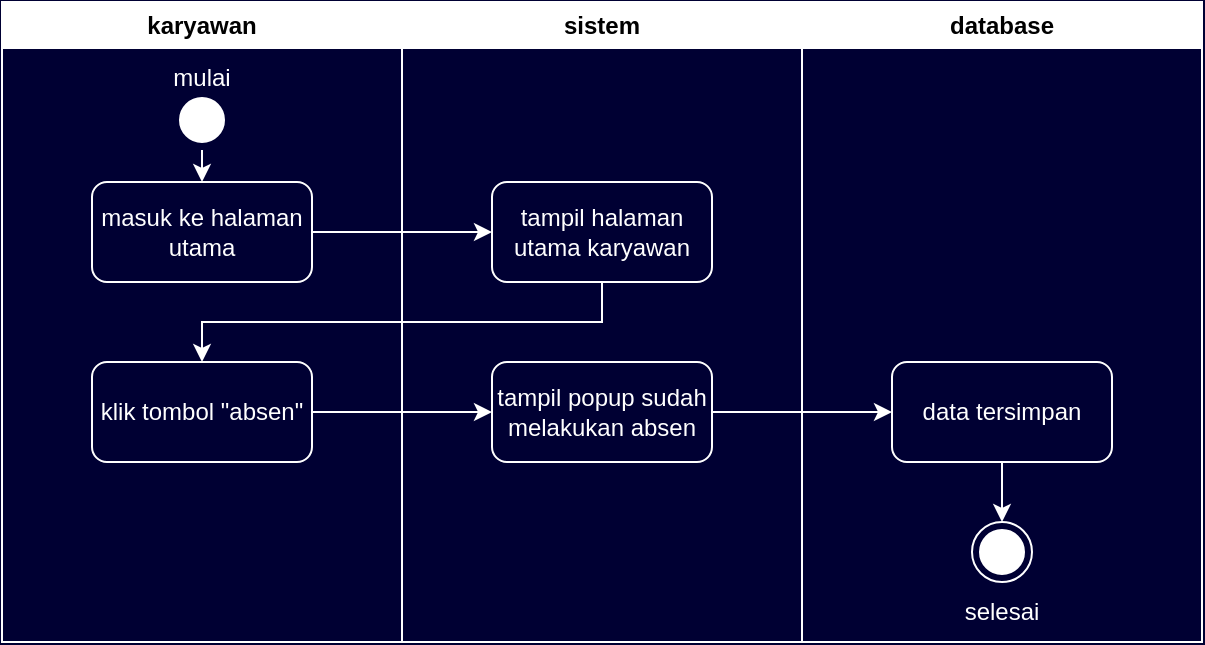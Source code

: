 <mxfile version="24.6.4" type="github">
  <diagram name="Page-1" id="ECfqhMdYsTGhDupP8DMw">
    <mxGraphModel dx="832" dy="491" grid="1" gridSize="10" guides="1" tooltips="1" connect="1" arrows="1" fold="1" page="1" pageScale="1" pageWidth="850" pageHeight="1100" background="#000033" math="0" shadow="0">
      <root>
        <mxCell id="0" />
        <mxCell id="1" parent="0" />
        <mxCell id="JeecCPmfl_9dhccnoxLs-1" value="karyawan" style="swimlane;whiteSpace=wrap;html=1;strokeColor=#FFFFFF;" parent="1" vertex="1">
          <mxGeometry x="100" y="410" width="200" height="320" as="geometry" />
        </mxCell>
        <mxCell id="JeecCPmfl_9dhccnoxLs-12" style="edgeStyle=orthogonalEdgeStyle;rounded=0;orthogonalLoop=1;jettySize=auto;html=1;exitX=0.5;exitY=1;exitDx=0;exitDy=0;entryX=0.5;entryY=0;entryDx=0;entryDy=0;strokeColor=#FFFFFF;" parent="JeecCPmfl_9dhccnoxLs-1" source="JeecCPmfl_9dhccnoxLs-4" target="JeecCPmfl_9dhccnoxLs-7" edge="1">
          <mxGeometry relative="1" as="geometry" />
        </mxCell>
        <mxCell id="JeecCPmfl_9dhccnoxLs-4" value="" style="ellipse;html=1;shape=startState;fillColor=#FFFFFF;strokeColor=#FFFFFF;" parent="JeecCPmfl_9dhccnoxLs-1" vertex="1">
          <mxGeometry x="85" y="44" width="30" height="30" as="geometry" />
        </mxCell>
        <mxCell id="JeecCPmfl_9dhccnoxLs-7" value="&lt;font color=&quot;#ffffff&quot;&gt;masuk ke halaman utama&lt;/font&gt;" style="html=1;whiteSpace=wrap;fillColor=none;strokeColor=#FFFFFF;rounded=1;glass=0;" parent="JeecCPmfl_9dhccnoxLs-1" vertex="1">
          <mxGeometry x="45" y="90" width="110" height="50" as="geometry" />
        </mxCell>
        <mxCell id="JeecCPmfl_9dhccnoxLs-9" value="&lt;font color=&quot;#ffffff&quot;&gt;klik tombol &quot;absen&quot;&lt;/font&gt;" style="html=1;whiteSpace=wrap;fillColor=none;strokeColor=#FFFFFF;rounded=1;glass=0;" parent="JeecCPmfl_9dhccnoxLs-1" vertex="1">
          <mxGeometry x="45" y="180" width="110" height="50" as="geometry" />
        </mxCell>
        <mxCell id="JeecCPmfl_9dhccnoxLs-19" value="&lt;font color=&quot;#ffffff&quot;&gt;mulai&lt;/font&gt;" style="text;html=1;align=center;verticalAlign=middle;whiteSpace=wrap;rounded=0;" parent="JeecCPmfl_9dhccnoxLs-1" vertex="1">
          <mxGeometry x="70" y="23" width="60" height="30" as="geometry" />
        </mxCell>
        <mxCell id="JeecCPmfl_9dhccnoxLs-2" value="sistem" style="swimlane;whiteSpace=wrap;html=1;strokeColor=#FFFFFF;" parent="1" vertex="1">
          <mxGeometry x="300" y="410" width="200" height="320" as="geometry" />
        </mxCell>
        <mxCell id="JeecCPmfl_9dhccnoxLs-8" value="&lt;font color=&quot;#ffffff&quot;&gt;tampil halaman utama karyawan&lt;/font&gt;" style="html=1;whiteSpace=wrap;fillColor=none;strokeColor=#FFFFFF;rounded=1;glass=0;" parent="JeecCPmfl_9dhccnoxLs-2" vertex="1">
          <mxGeometry x="45" y="90" width="110" height="50" as="geometry" />
        </mxCell>
        <mxCell id="JeecCPmfl_9dhccnoxLs-11" value="&lt;font color=&quot;#ffffff&quot;&gt;tampil popup sudah melakukan absen&lt;/font&gt;" style="html=1;whiteSpace=wrap;fillColor=none;strokeColor=#FFFFFF;rounded=1;glass=0;" parent="JeecCPmfl_9dhccnoxLs-2" vertex="1">
          <mxGeometry x="45" y="180" width="110" height="50" as="geometry" />
        </mxCell>
        <mxCell id="JeecCPmfl_9dhccnoxLs-3" value="database" style="swimlane;whiteSpace=wrap;html=1;strokeColor=#FFFFFF;" parent="1" vertex="1">
          <mxGeometry x="500" y="410" width="200" height="320" as="geometry" />
        </mxCell>
        <mxCell id="JeecCPmfl_9dhccnoxLs-6" value="" style="ellipse;html=1;shape=endState;fillColor=#FFFFFF;strokeColor=#FFFFFF;" parent="JeecCPmfl_9dhccnoxLs-3" vertex="1">
          <mxGeometry x="85" y="260" width="30" height="30" as="geometry" />
        </mxCell>
        <mxCell id="JeecCPmfl_9dhccnoxLs-18" style="edgeStyle=orthogonalEdgeStyle;rounded=0;orthogonalLoop=1;jettySize=auto;html=1;exitX=0.5;exitY=1;exitDx=0;exitDy=0;entryX=0.5;entryY=0;entryDx=0;entryDy=0;strokeColor=#FFFFFF;" parent="JeecCPmfl_9dhccnoxLs-3" source="JeecCPmfl_9dhccnoxLs-10" target="JeecCPmfl_9dhccnoxLs-6" edge="1">
          <mxGeometry relative="1" as="geometry" />
        </mxCell>
        <mxCell id="JeecCPmfl_9dhccnoxLs-10" value="&lt;font color=&quot;#ffffff&quot;&gt;data tersimpan&lt;/font&gt;" style="html=1;whiteSpace=wrap;fillColor=none;strokeColor=#FFFFFF;rounded=1;glass=0;" parent="JeecCPmfl_9dhccnoxLs-3" vertex="1">
          <mxGeometry x="45" y="180" width="110" height="50" as="geometry" />
        </mxCell>
        <mxCell id="JeecCPmfl_9dhccnoxLs-20" value="&lt;font color=&quot;#ffffff&quot;&gt;selesai&lt;/font&gt;" style="text;html=1;align=center;verticalAlign=middle;whiteSpace=wrap;rounded=0;" parent="JeecCPmfl_9dhccnoxLs-3" vertex="1">
          <mxGeometry x="70" y="290" width="60" height="30" as="geometry" />
        </mxCell>
        <mxCell id="JeecCPmfl_9dhccnoxLs-14" style="edgeStyle=orthogonalEdgeStyle;rounded=0;orthogonalLoop=1;jettySize=auto;html=1;exitX=1;exitY=0.5;exitDx=0;exitDy=0;entryX=0;entryY=0.5;entryDx=0;entryDy=0;strokeColor=#FFFFFF;" parent="1" source="JeecCPmfl_9dhccnoxLs-7" target="JeecCPmfl_9dhccnoxLs-8" edge="1">
          <mxGeometry relative="1" as="geometry" />
        </mxCell>
        <mxCell id="JeecCPmfl_9dhccnoxLs-15" style="edgeStyle=orthogonalEdgeStyle;rounded=0;orthogonalLoop=1;jettySize=auto;html=1;exitX=0.5;exitY=1;exitDx=0;exitDy=0;entryX=0.5;entryY=0;entryDx=0;entryDy=0;strokeColor=#FFFFFF;" parent="1" source="JeecCPmfl_9dhccnoxLs-8" target="JeecCPmfl_9dhccnoxLs-9" edge="1">
          <mxGeometry relative="1" as="geometry" />
        </mxCell>
        <mxCell id="JeecCPmfl_9dhccnoxLs-16" style="edgeStyle=orthogonalEdgeStyle;rounded=0;orthogonalLoop=1;jettySize=auto;html=1;exitX=1;exitY=0.5;exitDx=0;exitDy=0;entryX=0;entryY=0.5;entryDx=0;entryDy=0;strokeColor=#FFFFFF;" parent="1" source="JeecCPmfl_9dhccnoxLs-9" target="JeecCPmfl_9dhccnoxLs-11" edge="1">
          <mxGeometry relative="1" as="geometry" />
        </mxCell>
        <mxCell id="JeecCPmfl_9dhccnoxLs-17" style="edgeStyle=orthogonalEdgeStyle;rounded=0;orthogonalLoop=1;jettySize=auto;html=1;exitX=1;exitY=0.5;exitDx=0;exitDy=0;entryX=0;entryY=0.5;entryDx=0;entryDy=0;strokeColor=#FFFFFF;" parent="1" source="JeecCPmfl_9dhccnoxLs-11" target="JeecCPmfl_9dhccnoxLs-10" edge="1">
          <mxGeometry relative="1" as="geometry" />
        </mxCell>
      </root>
    </mxGraphModel>
  </diagram>
</mxfile>
